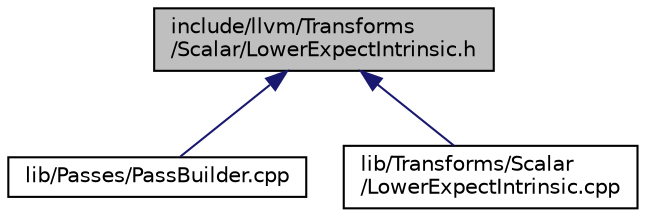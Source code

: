 digraph "include/llvm/Transforms/Scalar/LowerExpectIntrinsic.h"
{
 // LATEX_PDF_SIZE
  bgcolor="transparent";
  edge [fontname="Helvetica",fontsize="10",labelfontname="Helvetica",labelfontsize="10"];
  node [fontname="Helvetica",fontsize="10",shape="box"];
  Node1 [label="include/llvm/Transforms\l/Scalar/LowerExpectIntrinsic.h",height=0.2,width=0.4,color="black", fillcolor="grey75", style="filled", fontcolor="black",tooltip="The header file for the LowerExpectIntrinsic pass as used by the new pass manager."];
  Node1 -> Node2 [dir="back",color="midnightblue",fontsize="10",style="solid",fontname="Helvetica"];
  Node2 [label="lib/Passes/PassBuilder.cpp",height=0.2,width=0.4,color="black",URL="$PassBuilder_8cpp.html",tooltip="This file provides the implementation of the PassBuilder based on our static pass registry as well as..."];
  Node1 -> Node3 [dir="back",color="midnightblue",fontsize="10",style="solid",fontname="Helvetica"];
  Node3 [label="lib/Transforms/Scalar\l/LowerExpectIntrinsic.cpp",height=0.2,width=0.4,color="black",URL="$LowerExpectIntrinsic_8cpp.html",tooltip=" "];
}
